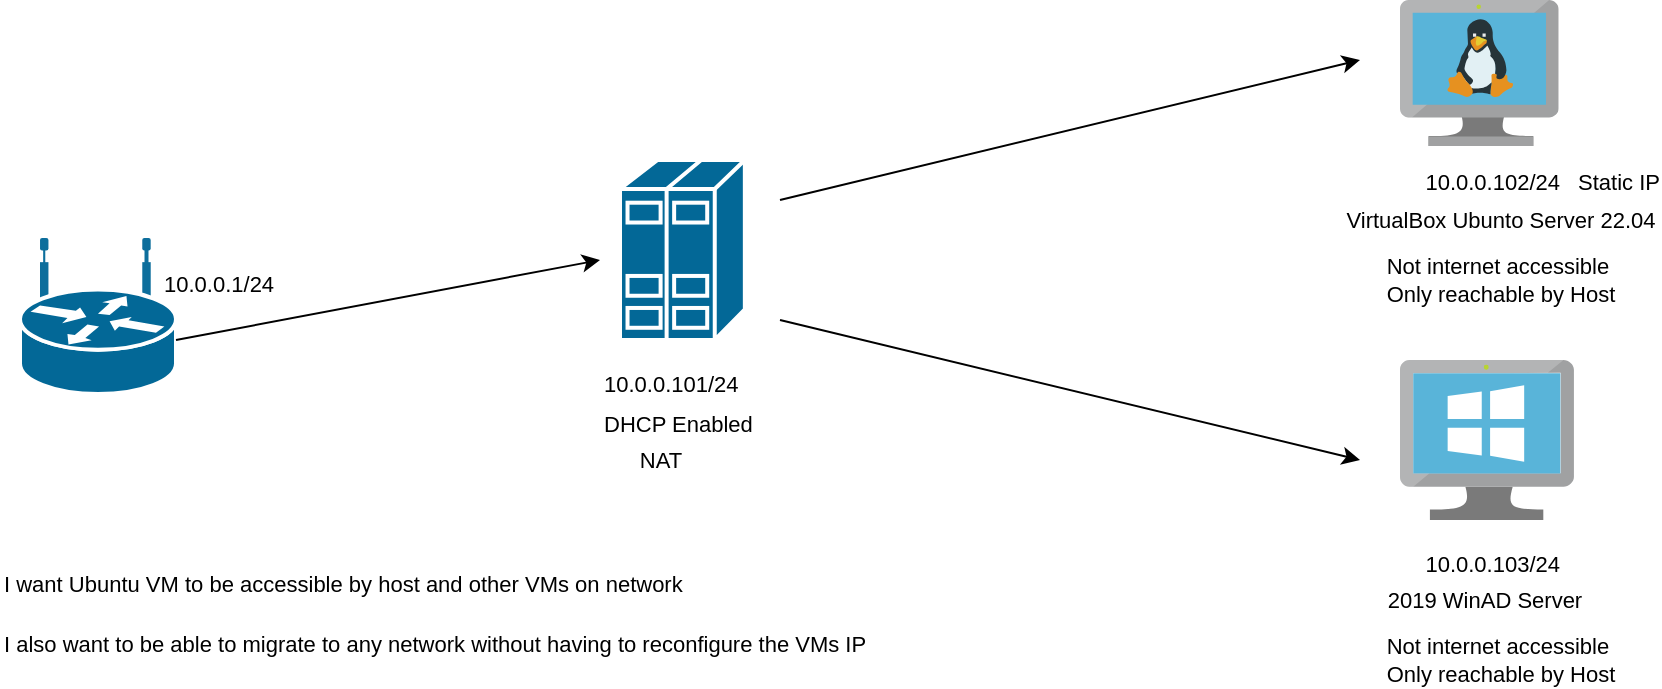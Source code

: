 <mxfile version="23.1.2" type="github">
  <diagram name="Page-1" id="c37626ed-c26b-45fb-9056-f9ebc6bb27b6">
    <mxGraphModel dx="1050" dy="556" grid="1" gridSize="10" guides="1" tooltips="1" connect="1" arrows="1" fold="1" page="1" pageScale="1" pageWidth="1100" pageHeight="850" background="none" math="0" shadow="0">
      <root>
        <mxCell id="0" />
        <mxCell id="1" parent="0" />
        <mxCell id="7kyABEEnuGvRmu6FO3ph-1" value="" style="shape=mxgraph.cisco.routers.wireless_router;sketch=0;html=1;pointerEvents=1;dashed=0;fillColor=#036897;strokeColor=#ffffff;strokeWidth=2;verticalLabelPosition=bottom;verticalAlign=top;align=center;outlineConnect=0;" vertex="1" parent="1">
          <mxGeometry x="100" y="140" width="78" height="77" as="geometry" />
        </mxCell>
        <mxCell id="7kyABEEnuGvRmu6FO3ph-6" value="" style="endArrow=classic;html=1;rounded=0;" edge="1" parent="1">
          <mxGeometry relative="1" as="geometry">
            <mxPoint x="178" y="190" as="sourcePoint" />
            <mxPoint x="390" y="150" as="targetPoint" />
          </mxGeometry>
        </mxCell>
        <mxCell id="7kyABEEnuGvRmu6FO3ph-7" value="NAT" style="edgeLabel;resizable=0;html=1;align=center;verticalAlign=middle;" connectable="0" vertex="1" parent="7kyABEEnuGvRmu6FO3ph-6">
          <mxGeometry relative="1" as="geometry">
            <mxPoint x="136" y="80" as="offset" />
          </mxGeometry>
        </mxCell>
        <mxCell id="7kyABEEnuGvRmu6FO3ph-8" value="10.0.0.1/24" style="edgeLabel;resizable=0;html=1;align=left;verticalAlign=bottom;" connectable="0" vertex="1" parent="7kyABEEnuGvRmu6FO3ph-6">
          <mxGeometry x="-1" relative="1" as="geometry">
            <mxPoint x="-8" y="-20" as="offset" />
          </mxGeometry>
        </mxCell>
        <mxCell id="7kyABEEnuGvRmu6FO3ph-11" value="" style="image;sketch=0;aspect=fixed;html=1;points=[];align=center;fontSize=12;image=img/lib/mscae/VM_Linux.svg;" vertex="1" parent="1">
          <mxGeometry x="790" y="20" width="79.35" height="73" as="geometry" />
        </mxCell>
        <mxCell id="7kyABEEnuGvRmu6FO3ph-12" value="" style="shape=mxgraph.cisco.servers.standard_host;sketch=0;html=1;pointerEvents=1;dashed=0;fillColor=#036897;strokeColor=#ffffff;strokeWidth=2;verticalLabelPosition=bottom;verticalAlign=top;align=center;outlineConnect=0;" vertex="1" parent="1">
          <mxGeometry x="400" y="100" width="62.42" height="90" as="geometry" />
        </mxCell>
        <mxCell id="7kyABEEnuGvRmu6FO3ph-13" value="" style="image;sketch=0;aspect=fixed;html=1;points=[];align=center;fontSize=12;image=img/lib/mscae/VirtualMachineWindows.svg;" vertex="1" parent="1">
          <mxGeometry x="790" y="200" width="86.96" height="80" as="geometry" />
        </mxCell>
        <mxCell id="7kyABEEnuGvRmu6FO3ph-14" value="" style="endArrow=classic;html=1;rounded=0;" edge="1" parent="1">
          <mxGeometry relative="1" as="geometry">
            <mxPoint x="480" y="120" as="sourcePoint" />
            <mxPoint x="770" y="50" as="targetPoint" />
          </mxGeometry>
        </mxCell>
        <mxCell id="7kyABEEnuGvRmu6FO3ph-15" value="VirtualBox Ubunto Server 22.04" style="edgeLabel;resizable=0;html=1;align=center;verticalAlign=middle;" connectable="0" vertex="1" parent="7kyABEEnuGvRmu6FO3ph-14">
          <mxGeometry relative="1" as="geometry">
            <mxPoint x="215" y="45" as="offset" />
          </mxGeometry>
        </mxCell>
        <mxCell id="7kyABEEnuGvRmu6FO3ph-16" value="10.0.0.101/24" style="edgeLabel;resizable=0;html=1;align=left;verticalAlign=bottom;" connectable="0" vertex="1" parent="7kyABEEnuGvRmu6FO3ph-14">
          <mxGeometry x="-1" relative="1" as="geometry">
            <mxPoint x="-90" y="100" as="offset" />
          </mxGeometry>
        </mxCell>
        <mxCell id="7kyABEEnuGvRmu6FO3ph-17" value="10.0.0.102/24" style="edgeLabel;resizable=0;html=1;align=right;verticalAlign=bottom;" connectable="0" vertex="1" parent="7kyABEEnuGvRmu6FO3ph-14">
          <mxGeometry x="1" relative="1" as="geometry">
            <mxPoint x="100" y="70" as="offset" />
          </mxGeometry>
        </mxCell>
        <mxCell id="7kyABEEnuGvRmu6FO3ph-18" value="" style="endArrow=classic;html=1;rounded=0;" edge="1" parent="1">
          <mxGeometry relative="1" as="geometry">
            <mxPoint x="480" y="180" as="sourcePoint" />
            <mxPoint x="770" y="250" as="targetPoint" />
          </mxGeometry>
        </mxCell>
        <mxCell id="7kyABEEnuGvRmu6FO3ph-19" value="2019 WinAD Server" style="edgeLabel;resizable=0;html=1;align=center;verticalAlign=middle;" connectable="0" vertex="1" parent="7kyABEEnuGvRmu6FO3ph-18">
          <mxGeometry relative="1" as="geometry">
            <mxPoint x="207" y="105" as="offset" />
          </mxGeometry>
        </mxCell>
        <mxCell id="7kyABEEnuGvRmu6FO3ph-20" value="DHCP Enabled" style="edgeLabel;resizable=0;html=1;align=left;verticalAlign=bottom;" connectable="0" vertex="1" parent="7kyABEEnuGvRmu6FO3ph-18">
          <mxGeometry x="-1" relative="1" as="geometry">
            <mxPoint x="-90" y="60" as="offset" />
          </mxGeometry>
        </mxCell>
        <mxCell id="7kyABEEnuGvRmu6FO3ph-21" value="10.0.0.103/24" style="edgeLabel;resizable=0;html=1;align=right;verticalAlign=bottom;" connectable="0" vertex="1" parent="7kyABEEnuGvRmu6FO3ph-18">
          <mxGeometry x="1" relative="1" as="geometry">
            <mxPoint x="100" y="60" as="offset" />
          </mxGeometry>
        </mxCell>
        <mxCell id="7kyABEEnuGvRmu6FO3ph-23" value="Not internet accessible&amp;nbsp;&lt;br&gt;Only reachable by Host" style="edgeLabel;resizable=0;html=1;align=center;verticalAlign=middle;" connectable="0" vertex="1" parent="1">
          <mxGeometry x="839.997" y="159.996" as="geometry">
            <mxPoint as="offset" />
          </mxGeometry>
        </mxCell>
        <mxCell id="7kyABEEnuGvRmu6FO3ph-26" value="Not internet accessible&amp;nbsp;&lt;br&gt;Only reachable by Host" style="edgeLabel;resizable=0;html=1;align=center;verticalAlign=middle;" connectable="0" vertex="1" parent="1">
          <mxGeometry x="839.997" y="349.996" as="geometry">
            <mxPoint as="offset" />
          </mxGeometry>
        </mxCell>
        <mxCell id="7kyABEEnuGvRmu6FO3ph-27" value="Static IP" style="edgeLabel;resizable=0;html=1;align=right;verticalAlign=bottom;" connectable="0" vertex="1" parent="1">
          <mxGeometry x="920.0" y="119.997" as="geometry" />
        </mxCell>
        <mxCell id="7kyABEEnuGvRmu6FO3ph-28" value="I want Ubuntu VM to be accessible by host and other VMs on network" style="edgeLabel;resizable=0;html=1;align=left;verticalAlign=bottom;" connectable="0" vertex="1" parent="1">
          <mxGeometry x="90" y="320" as="geometry" />
        </mxCell>
        <mxCell id="7kyABEEnuGvRmu6FO3ph-29" value="I also want to be able to migrate to any network without having to reconfigure the VMs IP&amp;nbsp;" style="edgeLabel;resizable=0;html=1;align=left;verticalAlign=bottom;" connectable="0" vertex="1" parent="1">
          <mxGeometry x="90" y="350" as="geometry" />
        </mxCell>
      </root>
    </mxGraphModel>
  </diagram>
</mxfile>
